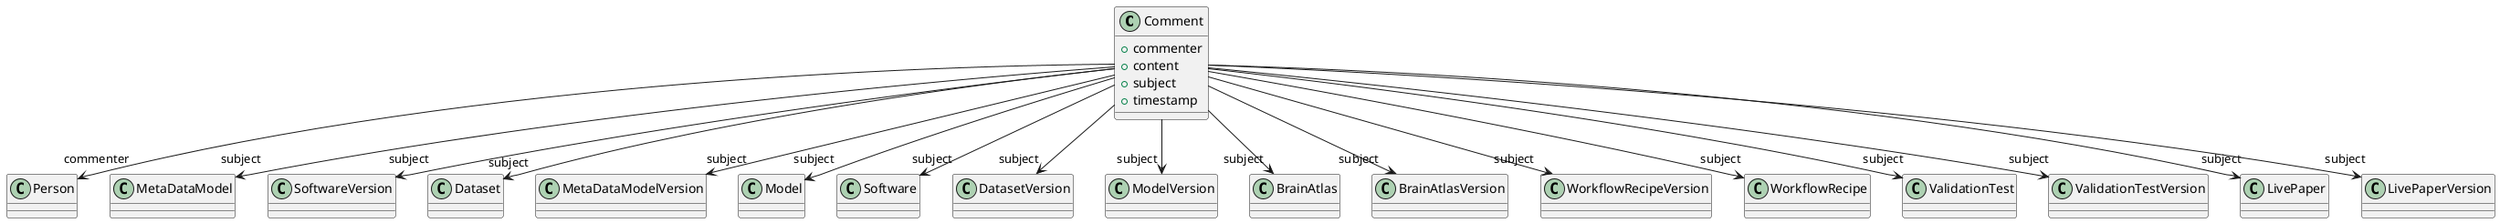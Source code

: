 @startuml
class Comment {
+commenter
+content
+subject
+timestamp

}
Comment -d-> "commenter" Person
Comment -d-> "subject" MetaDataModel
Comment -d-> "subject" SoftwareVersion
Comment -d-> "subject" Dataset
Comment -d-> "subject" MetaDataModelVersion
Comment -d-> "subject" Model
Comment -d-> "subject" Software
Comment -d-> "subject" DatasetVersion
Comment -d-> "subject" ModelVersion
Comment -d-> "subject" BrainAtlas
Comment -d-> "subject" BrainAtlasVersion
Comment -d-> "subject" WorkflowRecipeVersion
Comment -d-> "subject" WorkflowRecipe
Comment -d-> "subject" ValidationTest
Comment -d-> "subject" ValidationTestVersion
Comment -d-> "subject" LivePaper
Comment -d-> "subject" LivePaperVersion

@enduml